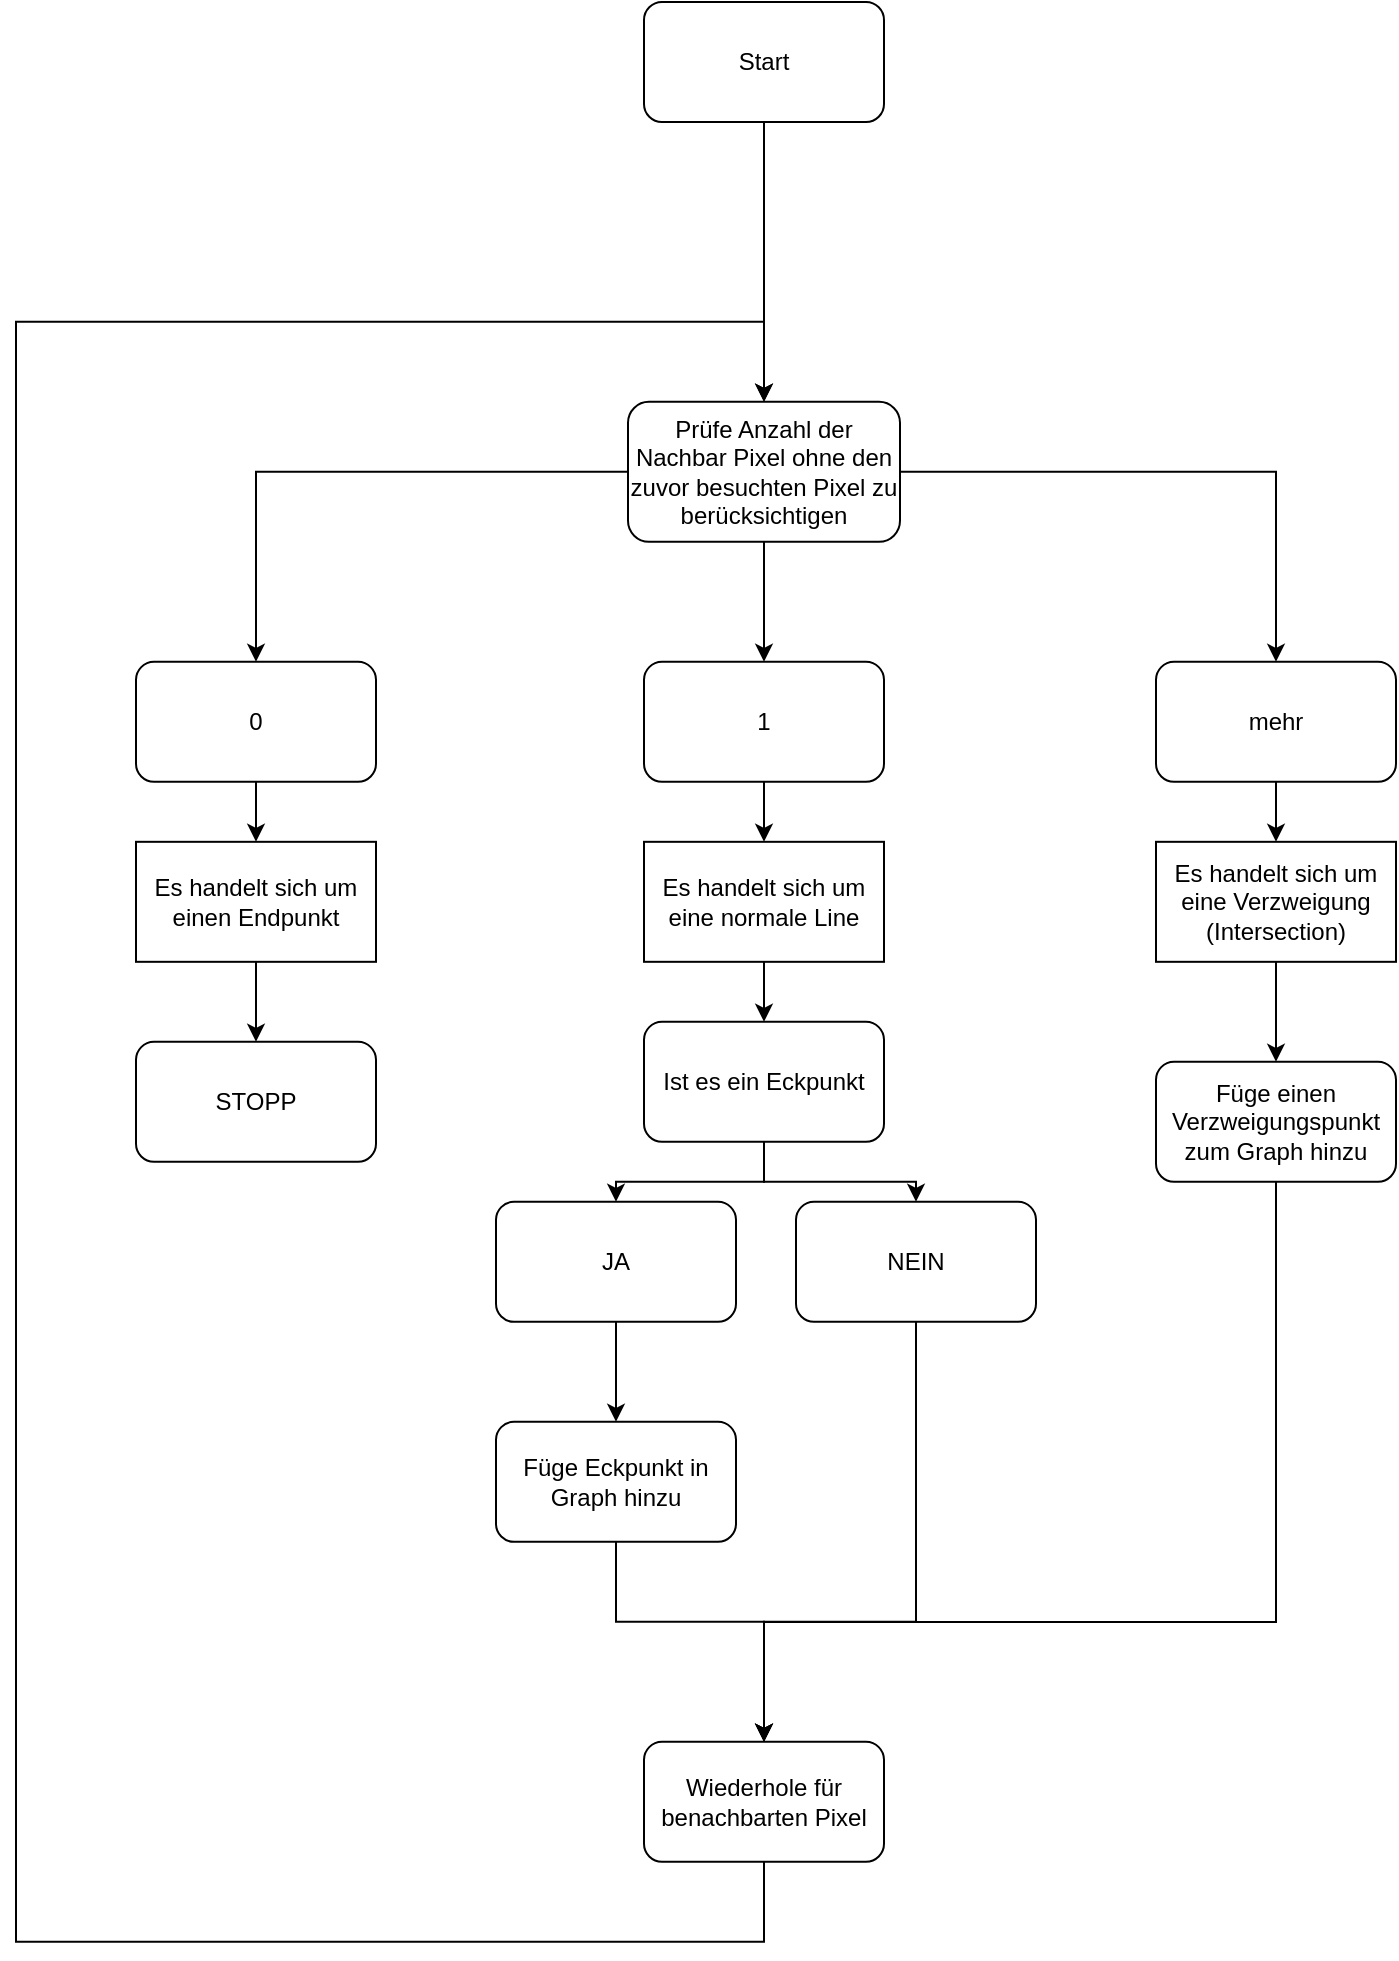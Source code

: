 <mxfile version="16.1.2" type="device"><diagram id="Zv2nKNWDzf6YStW0ds3i" name="Seite-1"><mxGraphModel dx="1102" dy="875" grid="1" gridSize="10" guides="1" tooltips="1" connect="1" arrows="1" fold="1" page="1" pageScale="1" pageWidth="827" pageHeight="1169" math="0" shadow="0"><root><mxCell id="0"/><mxCell id="1" parent="0"/><mxCell id="GXnVuECyRP3kY5mgrGKj-8" style="edgeStyle=orthogonalEdgeStyle;rounded=0;orthogonalLoop=1;jettySize=auto;html=1;" parent="1" source="GXnVuECyRP3kY5mgrGKj-1" target="GXnVuECyRP3kY5mgrGKj-2" edge="1"><mxGeometry relative="1" as="geometry"/></mxCell><mxCell id="GXnVuECyRP3kY5mgrGKj-9" style="edgeStyle=orthogonalEdgeStyle;rounded=0;orthogonalLoop=1;jettySize=auto;html=1;entryX=0.5;entryY=0;entryDx=0;entryDy=0;" parent="1" source="GXnVuECyRP3kY5mgrGKj-1" target="GXnVuECyRP3kY5mgrGKj-3" edge="1"><mxGeometry relative="1" as="geometry"/></mxCell><mxCell id="GXnVuECyRP3kY5mgrGKj-10" style="edgeStyle=orthogonalEdgeStyle;rounded=0;orthogonalLoop=1;jettySize=auto;html=1;entryX=0.5;entryY=0;entryDx=0;entryDy=0;" parent="1" source="GXnVuECyRP3kY5mgrGKj-1" target="GXnVuECyRP3kY5mgrGKj-4" edge="1"><mxGeometry relative="1" as="geometry"/></mxCell><mxCell id="GXnVuECyRP3kY5mgrGKj-1" value="Prüfe Anzahl der Nachbar Pixel ohne den zuvor besuchten Pixel zu berücksichtigen" style="rounded=1;whiteSpace=wrap;html=1;" parent="1" vertex="1"><mxGeometry x="375" y="279.91" width="136" height="70" as="geometry"/></mxCell><mxCell id="GXnVuECyRP3kY5mgrGKj-13" style="edgeStyle=orthogonalEdgeStyle;rounded=0;orthogonalLoop=1;jettySize=auto;html=1;" parent="1" source="GXnVuECyRP3kY5mgrGKj-2" target="GXnVuECyRP3kY5mgrGKj-5" edge="1"><mxGeometry relative="1" as="geometry"/></mxCell><mxCell id="GXnVuECyRP3kY5mgrGKj-2" value="0" style="rounded=1;whiteSpace=wrap;html=1;" parent="1" vertex="1"><mxGeometry x="129" y="409.91" width="120" height="60" as="geometry"/></mxCell><mxCell id="GXnVuECyRP3kY5mgrGKj-12" style="edgeStyle=orthogonalEdgeStyle;rounded=0;orthogonalLoop=1;jettySize=auto;html=1;" parent="1" source="GXnVuECyRP3kY5mgrGKj-3" target="GXnVuECyRP3kY5mgrGKj-6" edge="1"><mxGeometry relative="1" as="geometry"/></mxCell><mxCell id="GXnVuECyRP3kY5mgrGKj-3" value="1" style="rounded=1;whiteSpace=wrap;html=1;" parent="1" vertex="1"><mxGeometry x="383" y="409.91" width="120" height="60" as="geometry"/></mxCell><mxCell id="GXnVuECyRP3kY5mgrGKj-11" style="edgeStyle=orthogonalEdgeStyle;rounded=0;orthogonalLoop=1;jettySize=auto;html=1;" parent="1" source="GXnVuECyRP3kY5mgrGKj-4" target="GXnVuECyRP3kY5mgrGKj-7" edge="1"><mxGeometry relative="1" as="geometry"/></mxCell><mxCell id="GXnVuECyRP3kY5mgrGKj-4" value="mehr" style="rounded=1;whiteSpace=wrap;html=1;" parent="1" vertex="1"><mxGeometry x="639" y="409.91" width="120" height="60" as="geometry"/></mxCell><mxCell id="GXnVuECyRP3kY5mgrGKj-29" style="edgeStyle=orthogonalEdgeStyle;rounded=0;orthogonalLoop=1;jettySize=auto;html=1;" parent="1" source="GXnVuECyRP3kY5mgrGKj-5" target="GXnVuECyRP3kY5mgrGKj-28" edge="1"><mxGeometry relative="1" as="geometry"/></mxCell><mxCell id="GXnVuECyRP3kY5mgrGKj-5" value="Es handelt sich um einen Endpunkt" style="rounded=0;whiteSpace=wrap;html=1;" parent="1" vertex="1"><mxGeometry x="129" y="499.91" width="120" height="60" as="geometry"/></mxCell><mxCell id="GXnVuECyRP3kY5mgrGKj-15" style="edgeStyle=orthogonalEdgeStyle;rounded=0;orthogonalLoop=1;jettySize=auto;html=1;" parent="1" source="GXnVuECyRP3kY5mgrGKj-6" target="GXnVuECyRP3kY5mgrGKj-14" edge="1"><mxGeometry relative="1" as="geometry"/></mxCell><mxCell id="GXnVuECyRP3kY5mgrGKj-6" value="Es handelt sich um eine normale Line" style="rounded=0;whiteSpace=wrap;html=1;" parent="1" vertex="1"><mxGeometry x="383" y="499.91" width="120" height="60" as="geometry"/></mxCell><mxCell id="GXnVuECyRP3kY5mgrGKj-32" style="edgeStyle=orthogonalEdgeStyle;rounded=0;orthogonalLoop=1;jettySize=auto;html=1;" parent="1" source="GXnVuECyRP3kY5mgrGKj-7" target="GXnVuECyRP3kY5mgrGKj-31" edge="1"><mxGeometry relative="1" as="geometry"/></mxCell><mxCell id="GXnVuECyRP3kY5mgrGKj-7" value="Es handelt sich um eine Verzweigung (Intersection)" style="rounded=0;whiteSpace=wrap;html=1;" parent="1" vertex="1"><mxGeometry x="639" y="499.91" width="120" height="60" as="geometry"/></mxCell><mxCell id="GXnVuECyRP3kY5mgrGKj-19" style="edgeStyle=orthogonalEdgeStyle;rounded=0;orthogonalLoop=1;jettySize=auto;html=1;" parent="1" source="GXnVuECyRP3kY5mgrGKj-14" target="GXnVuECyRP3kY5mgrGKj-18" edge="1"><mxGeometry relative="1" as="geometry"/></mxCell><mxCell id="GXnVuECyRP3kY5mgrGKj-21" style="edgeStyle=orthogonalEdgeStyle;rounded=0;orthogonalLoop=1;jettySize=auto;html=1;entryX=0.5;entryY=0;entryDx=0;entryDy=0;" parent="1" source="GXnVuECyRP3kY5mgrGKj-14" target="GXnVuECyRP3kY5mgrGKj-17" edge="1"><mxGeometry relative="1" as="geometry"/></mxCell><mxCell id="GXnVuECyRP3kY5mgrGKj-14" value="Ist es ein Eckpunkt" style="rounded=1;whiteSpace=wrap;html=1;" parent="1" vertex="1"><mxGeometry x="383" y="589.91" width="120" height="60" as="geometry"/></mxCell><mxCell id="GXnVuECyRP3kY5mgrGKj-26" style="edgeStyle=orthogonalEdgeStyle;rounded=0;orthogonalLoop=1;jettySize=auto;html=1;" parent="1" source="GXnVuECyRP3kY5mgrGKj-17" target="GXnVuECyRP3kY5mgrGKj-25" edge="1"><mxGeometry relative="1" as="geometry"/></mxCell><mxCell id="GXnVuECyRP3kY5mgrGKj-17" value="JA" style="rounded=1;whiteSpace=wrap;html=1;" parent="1" vertex="1"><mxGeometry x="309" y="679.91" width="120" height="60" as="geometry"/></mxCell><mxCell id="GXnVuECyRP3kY5mgrGKj-23" style="edgeStyle=orthogonalEdgeStyle;rounded=0;orthogonalLoop=1;jettySize=auto;html=1;" parent="1" source="GXnVuECyRP3kY5mgrGKj-18" target="GXnVuECyRP3kY5mgrGKj-22" edge="1"><mxGeometry relative="1" as="geometry"><Array as="points"><mxPoint x="519" y="889.91"/><mxPoint x="443" y="889.91"/></Array></mxGeometry></mxCell><mxCell id="GXnVuECyRP3kY5mgrGKj-18" value="NEIN" style="rounded=1;whiteSpace=wrap;html=1;" parent="1" vertex="1"><mxGeometry x="459" y="679.91" width="120" height="60" as="geometry"/></mxCell><mxCell id="GXnVuECyRP3kY5mgrGKj-35" style="edgeStyle=orthogonalEdgeStyle;rounded=0;orthogonalLoop=1;jettySize=auto;html=1;entryX=0.5;entryY=0;entryDx=0;entryDy=0;" parent="1" source="GXnVuECyRP3kY5mgrGKj-22" target="GXnVuECyRP3kY5mgrGKj-1" edge="1"><mxGeometry relative="1" as="geometry"><Array as="points"><mxPoint x="443" y="1049.91"/><mxPoint x="69" y="1049.91"/><mxPoint x="69" y="239.91"/><mxPoint x="443" y="239.91"/></Array></mxGeometry></mxCell><mxCell id="GXnVuECyRP3kY5mgrGKj-22" value="Wiederhole für benachbarten Pixel" style="rounded=1;whiteSpace=wrap;html=1;" parent="1" vertex="1"><mxGeometry x="383" y="949.91" width="120" height="60" as="geometry"/></mxCell><mxCell id="GXnVuECyRP3kY5mgrGKj-27" style="edgeStyle=orthogonalEdgeStyle;rounded=0;orthogonalLoop=1;jettySize=auto;html=1;" parent="1" source="GXnVuECyRP3kY5mgrGKj-25" target="GXnVuECyRP3kY5mgrGKj-22" edge="1"><mxGeometry relative="1" as="geometry"><Array as="points"><mxPoint x="369" y="889.91"/><mxPoint x="443" y="889.91"/></Array></mxGeometry></mxCell><mxCell id="GXnVuECyRP3kY5mgrGKj-25" value="Füge Eckpunkt in Graph hinzu" style="rounded=1;whiteSpace=wrap;html=1;" parent="1" vertex="1"><mxGeometry x="309" y="789.91" width="120" height="60" as="geometry"/></mxCell><mxCell id="GXnVuECyRP3kY5mgrGKj-28" value="STOPP" style="rounded=1;whiteSpace=wrap;html=1;" parent="1" vertex="1"><mxGeometry x="129" y="599.91" width="120" height="60" as="geometry"/></mxCell><mxCell id="GXnVuECyRP3kY5mgrGKj-34" style="edgeStyle=orthogonalEdgeStyle;rounded=0;orthogonalLoop=1;jettySize=auto;html=1;entryX=0.5;entryY=0;entryDx=0;entryDy=0;exitX=0.5;exitY=1;exitDx=0;exitDy=0;" parent="1" source="GXnVuECyRP3kY5mgrGKj-31" target="GXnVuECyRP3kY5mgrGKj-22" edge="1"><mxGeometry relative="1" as="geometry"><Array as="points"><mxPoint x="699" y="890"/><mxPoint x="443" y="890"/></Array><mxPoint x="699" y="779.91" as="sourcePoint"/></mxGeometry></mxCell><mxCell id="GXnVuECyRP3kY5mgrGKj-31" value="Füge einen Verzweigungspunkt zum Graph hinzu" style="rounded=1;whiteSpace=wrap;html=1;" parent="1" vertex="1"><mxGeometry x="639" y="609.91" width="120" height="60" as="geometry"/></mxCell><mxCell id="GXnVuECyRP3kY5mgrGKj-37" style="edgeStyle=orthogonalEdgeStyle;rounded=0;orthogonalLoop=1;jettySize=auto;html=1;entryX=0.5;entryY=0;entryDx=0;entryDy=0;" parent="1" source="GXnVuECyRP3kY5mgrGKj-36" target="GXnVuECyRP3kY5mgrGKj-1" edge="1"><mxGeometry relative="1" as="geometry"/></mxCell><mxCell id="GXnVuECyRP3kY5mgrGKj-36" value="Start" style="rounded=1;whiteSpace=wrap;html=1;" parent="1" vertex="1"><mxGeometry x="383" y="80" width="120" height="60" as="geometry"/></mxCell></root></mxGraphModel></diagram></mxfile>